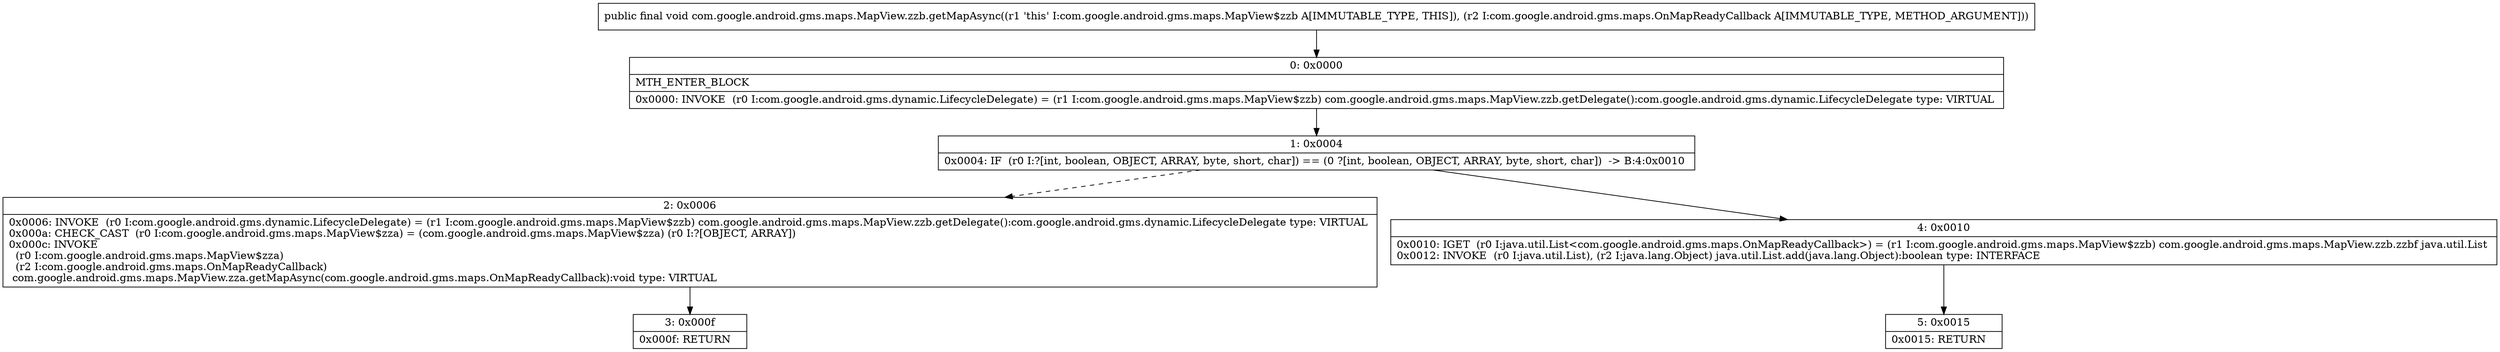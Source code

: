 digraph "CFG forcom.google.android.gms.maps.MapView.zzb.getMapAsync(Lcom\/google\/android\/gms\/maps\/OnMapReadyCallback;)V" {
Node_0 [shape=record,label="{0\:\ 0x0000|MTH_ENTER_BLOCK\l|0x0000: INVOKE  (r0 I:com.google.android.gms.dynamic.LifecycleDelegate) = (r1 I:com.google.android.gms.maps.MapView$zzb) com.google.android.gms.maps.MapView.zzb.getDelegate():com.google.android.gms.dynamic.LifecycleDelegate type: VIRTUAL \l}"];
Node_1 [shape=record,label="{1\:\ 0x0004|0x0004: IF  (r0 I:?[int, boolean, OBJECT, ARRAY, byte, short, char]) == (0 ?[int, boolean, OBJECT, ARRAY, byte, short, char])  \-\> B:4:0x0010 \l}"];
Node_2 [shape=record,label="{2\:\ 0x0006|0x0006: INVOKE  (r0 I:com.google.android.gms.dynamic.LifecycleDelegate) = (r1 I:com.google.android.gms.maps.MapView$zzb) com.google.android.gms.maps.MapView.zzb.getDelegate():com.google.android.gms.dynamic.LifecycleDelegate type: VIRTUAL \l0x000a: CHECK_CAST  (r0 I:com.google.android.gms.maps.MapView$zza) = (com.google.android.gms.maps.MapView$zza) (r0 I:?[OBJECT, ARRAY]) \l0x000c: INVOKE  \l  (r0 I:com.google.android.gms.maps.MapView$zza)\l  (r2 I:com.google.android.gms.maps.OnMapReadyCallback)\l com.google.android.gms.maps.MapView.zza.getMapAsync(com.google.android.gms.maps.OnMapReadyCallback):void type: VIRTUAL \l}"];
Node_3 [shape=record,label="{3\:\ 0x000f|0x000f: RETURN   \l}"];
Node_4 [shape=record,label="{4\:\ 0x0010|0x0010: IGET  (r0 I:java.util.List\<com.google.android.gms.maps.OnMapReadyCallback\>) = (r1 I:com.google.android.gms.maps.MapView$zzb) com.google.android.gms.maps.MapView.zzb.zzbf java.util.List \l0x0012: INVOKE  (r0 I:java.util.List), (r2 I:java.lang.Object) java.util.List.add(java.lang.Object):boolean type: INTERFACE \l}"];
Node_5 [shape=record,label="{5\:\ 0x0015|0x0015: RETURN   \l}"];
MethodNode[shape=record,label="{public final void com.google.android.gms.maps.MapView.zzb.getMapAsync((r1 'this' I:com.google.android.gms.maps.MapView$zzb A[IMMUTABLE_TYPE, THIS]), (r2 I:com.google.android.gms.maps.OnMapReadyCallback A[IMMUTABLE_TYPE, METHOD_ARGUMENT])) }"];
MethodNode -> Node_0;
Node_0 -> Node_1;
Node_1 -> Node_2[style=dashed];
Node_1 -> Node_4;
Node_2 -> Node_3;
Node_4 -> Node_5;
}

